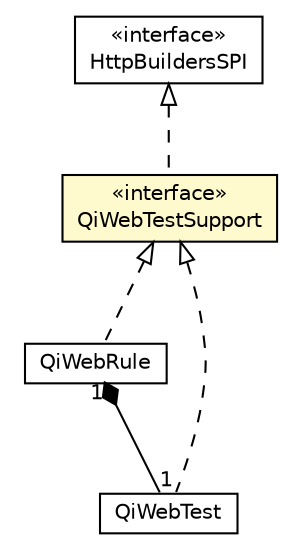 #!/usr/local/bin/dot
#
# Class diagram 
# Generated by UMLGraph version R5_6-24-gf6e263 (http://www.umlgraph.org/)
#

digraph G {
	edge [fontname="Helvetica",fontsize=10,labelfontname="Helvetica",labelfontsize=10];
	node [fontname="Helvetica",fontsize=10,shape=plaintext];
	nodesep=0.25;
	ranksep=0.5;
	// org.qiweb.spi.http.HttpBuildersSPI
	c29923 [label=<<table title="org.qiweb.spi.http.HttpBuildersSPI" border="0" cellborder="1" cellspacing="0" cellpadding="2" port="p" href="../spi/http/HttpBuildersSPI.html">
		<tr><td><table border="0" cellspacing="0" cellpadding="1">
<tr><td align="center" balign="center"> &#171;interface&#187; </td></tr>
<tr><td align="center" balign="center"> HttpBuildersSPI </td></tr>
		</table></td></tr>
		</table>>, URL="../spi/http/HttpBuildersSPI.html", fontname="Helvetica", fontcolor="black", fontsize=10.0];
	// org.qiweb.test.QiWebRule
	c29932 [label=<<table title="org.qiweb.test.QiWebRule" border="0" cellborder="1" cellspacing="0" cellpadding="2" port="p" href="./QiWebRule.html">
		<tr><td><table border="0" cellspacing="0" cellpadding="1">
<tr><td align="center" balign="center"> QiWebRule </td></tr>
		</table></td></tr>
		</table>>, URL="./QiWebRule.html", fontname="Helvetica", fontcolor="black", fontsize=10.0];
	// org.qiweb.test.QiWebTest
	c29933 [label=<<table title="org.qiweb.test.QiWebTest" border="0" cellborder="1" cellspacing="0" cellpadding="2" port="p" href="./QiWebTest.html">
		<tr><td><table border="0" cellspacing="0" cellpadding="1">
<tr><td align="center" balign="center"> QiWebTest </td></tr>
		</table></td></tr>
		</table>>, URL="./QiWebTest.html", fontname="Helvetica", fontcolor="black", fontsize=10.0];
	// org.qiweb.test.QiWebTestSupport
	c29934 [label=<<table title="org.qiweb.test.QiWebTestSupport" border="0" cellborder="1" cellspacing="0" cellpadding="2" port="p" bgcolor="lemonChiffon" href="./QiWebTestSupport.html">
		<tr><td><table border="0" cellspacing="0" cellpadding="1">
<tr><td align="center" balign="center"> &#171;interface&#187; </td></tr>
<tr><td align="center" balign="center"> QiWebTestSupport </td></tr>
		</table></td></tr>
		</table>>, URL="./QiWebTestSupport.html", fontname="Helvetica", fontcolor="black", fontsize=10.0];
	//org.qiweb.test.QiWebRule implements org.qiweb.test.QiWebTestSupport
	c29934:p -> c29932:p [dir=back,arrowtail=empty,style=dashed];
	// org.qiweb.test.QiWebRule COMPOSED org.qiweb.test.QiWebTest
	c29932:p -> c29933:p [taillabel="1", label="", headlabel="1", fontname="Helvetica", fontcolor="black", fontsize=10.0, color="black", arrowhead=none, arrowtail=diamond, dir=both];
	//org.qiweb.test.QiWebTest implements org.qiweb.test.QiWebTestSupport
	c29934:p -> c29933:p [dir=back,arrowtail=empty,style=dashed];
	//org.qiweb.test.QiWebTestSupport implements org.qiweb.spi.http.HttpBuildersSPI
	c29923:p -> c29934:p [dir=back,arrowtail=empty,style=dashed];
}

